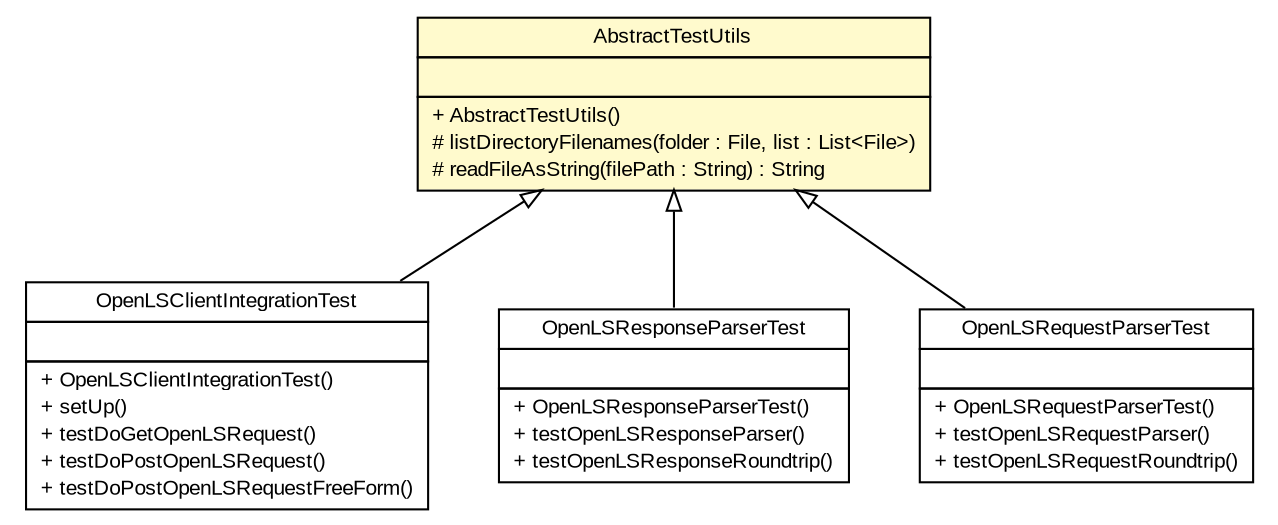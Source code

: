 #!/usr/local/bin/dot
#
# Class diagram 
# Generated by UMLGraph version R5_6 (http://www.umlgraph.org/)
#

digraph G {
	edge [fontname="arial",fontsize=10,labelfontname="arial",labelfontsize=10];
	node [fontname="arial",fontsize=10,shape=plaintext];
	nodesep=0.25;
	ranksep=0.5;
	// nl.mineleni.cbsviewer.servlet.gazetteer.lusclient.OpenLSClientIntegrationTest
	c210 [label=<<table title="nl.mineleni.cbsviewer.servlet.gazetteer.lusclient.OpenLSClientIntegrationTest" border="0" cellborder="1" cellspacing="0" cellpadding="2" port="p" href="../cbsviewer/servlet/gazetteer/lusclient/OpenLSClientIntegrationTest.html">
		<tr><td><table border="0" cellspacing="0" cellpadding="1">
<tr><td align="center" balign="center"> OpenLSClientIntegrationTest </td></tr>
		</table></td></tr>
		<tr><td><table border="0" cellspacing="0" cellpadding="1">
<tr><td align="left" balign="left">  </td></tr>
		</table></td></tr>
		<tr><td><table border="0" cellspacing="0" cellpadding="1">
<tr><td align="left" balign="left"> + OpenLSClientIntegrationTest() </td></tr>
<tr><td align="left" balign="left"> + setUp() </td></tr>
<tr><td align="left" balign="left"> + testDoGetOpenLSRequest() </td></tr>
<tr><td align="left" balign="left"> + testDoPostOpenLSRequest() </td></tr>
<tr><td align="left" balign="left"> + testDoPostOpenLSRequestFreeForm() </td></tr>
		</table></td></tr>
		</table>>, URL="../cbsviewer/servlet/gazetteer/lusclient/OpenLSClientIntegrationTest.html", fontname="arial", fontcolor="black", fontsize=10.0];
	// nl.mineleni.openls.AbstractTestUtils
	c222 [label=<<table title="nl.mineleni.openls.AbstractTestUtils" border="0" cellborder="1" cellspacing="0" cellpadding="2" port="p" bgcolor="lemonChiffon" href="./AbstractTestUtils.html">
		<tr><td><table border="0" cellspacing="0" cellpadding="1">
<tr><td align="center" balign="center"> AbstractTestUtils </td></tr>
		</table></td></tr>
		<tr><td><table border="0" cellspacing="0" cellpadding="1">
<tr><td align="left" balign="left">  </td></tr>
		</table></td></tr>
		<tr><td><table border="0" cellspacing="0" cellpadding="1">
<tr><td align="left" balign="left"> + AbstractTestUtils() </td></tr>
<tr><td align="left" balign="left"> # listDirectoryFilenames(folder : File, list : List&lt;File&gt;) </td></tr>
<tr><td align="left" balign="left"> # readFileAsString(filePath : String) : String </td></tr>
		</table></td></tr>
		</table>>, URL="./AbstractTestUtils.html", fontname="arial", fontcolor="black", fontsize=10.0];
	// nl.mineleni.openls.parser.OpenLSResponseParserTest
	c223 [label=<<table title="nl.mineleni.openls.parser.OpenLSResponseParserTest" border="0" cellborder="1" cellspacing="0" cellpadding="2" port="p" href="./parser/OpenLSResponseParserTest.html">
		<tr><td><table border="0" cellspacing="0" cellpadding="1">
<tr><td align="center" balign="center"> OpenLSResponseParserTest </td></tr>
		</table></td></tr>
		<tr><td><table border="0" cellspacing="0" cellpadding="1">
<tr><td align="left" balign="left">  </td></tr>
		</table></td></tr>
		<tr><td><table border="0" cellspacing="0" cellpadding="1">
<tr><td align="left" balign="left"> + OpenLSResponseParserTest() </td></tr>
<tr><td align="left" balign="left"> + testOpenLSResponseParser() </td></tr>
<tr><td align="left" balign="left"> + testOpenLSResponseRoundtrip() </td></tr>
		</table></td></tr>
		</table>>, URL="./parser/OpenLSResponseParserTest.html", fontname="arial", fontcolor="black", fontsize=10.0];
	// nl.mineleni.openls.parser.OpenLSRequestParserTest
	c224 [label=<<table title="nl.mineleni.openls.parser.OpenLSRequestParserTest" border="0" cellborder="1" cellspacing="0" cellpadding="2" port="p" href="./parser/OpenLSRequestParserTest.html">
		<tr><td><table border="0" cellspacing="0" cellpadding="1">
<tr><td align="center" balign="center"> OpenLSRequestParserTest </td></tr>
		</table></td></tr>
		<tr><td><table border="0" cellspacing="0" cellpadding="1">
<tr><td align="left" balign="left">  </td></tr>
		</table></td></tr>
		<tr><td><table border="0" cellspacing="0" cellpadding="1">
<tr><td align="left" balign="left"> + OpenLSRequestParserTest() </td></tr>
<tr><td align="left" balign="left"> + testOpenLSRequestParser() </td></tr>
<tr><td align="left" balign="left"> + testOpenLSRequestRoundtrip() </td></tr>
		</table></td></tr>
		</table>>, URL="./parser/OpenLSRequestParserTest.html", fontname="arial", fontcolor="black", fontsize=10.0];
	//nl.mineleni.cbsviewer.servlet.gazetteer.lusclient.OpenLSClientIntegrationTest extends nl.mineleni.openls.AbstractTestUtils
	c222:p -> c210:p [dir=back,arrowtail=empty];
	//nl.mineleni.openls.parser.OpenLSResponseParserTest extends nl.mineleni.openls.AbstractTestUtils
	c222:p -> c223:p [dir=back,arrowtail=empty];
	//nl.mineleni.openls.parser.OpenLSRequestParserTest extends nl.mineleni.openls.AbstractTestUtils
	c222:p -> c224:p [dir=back,arrowtail=empty];
}

